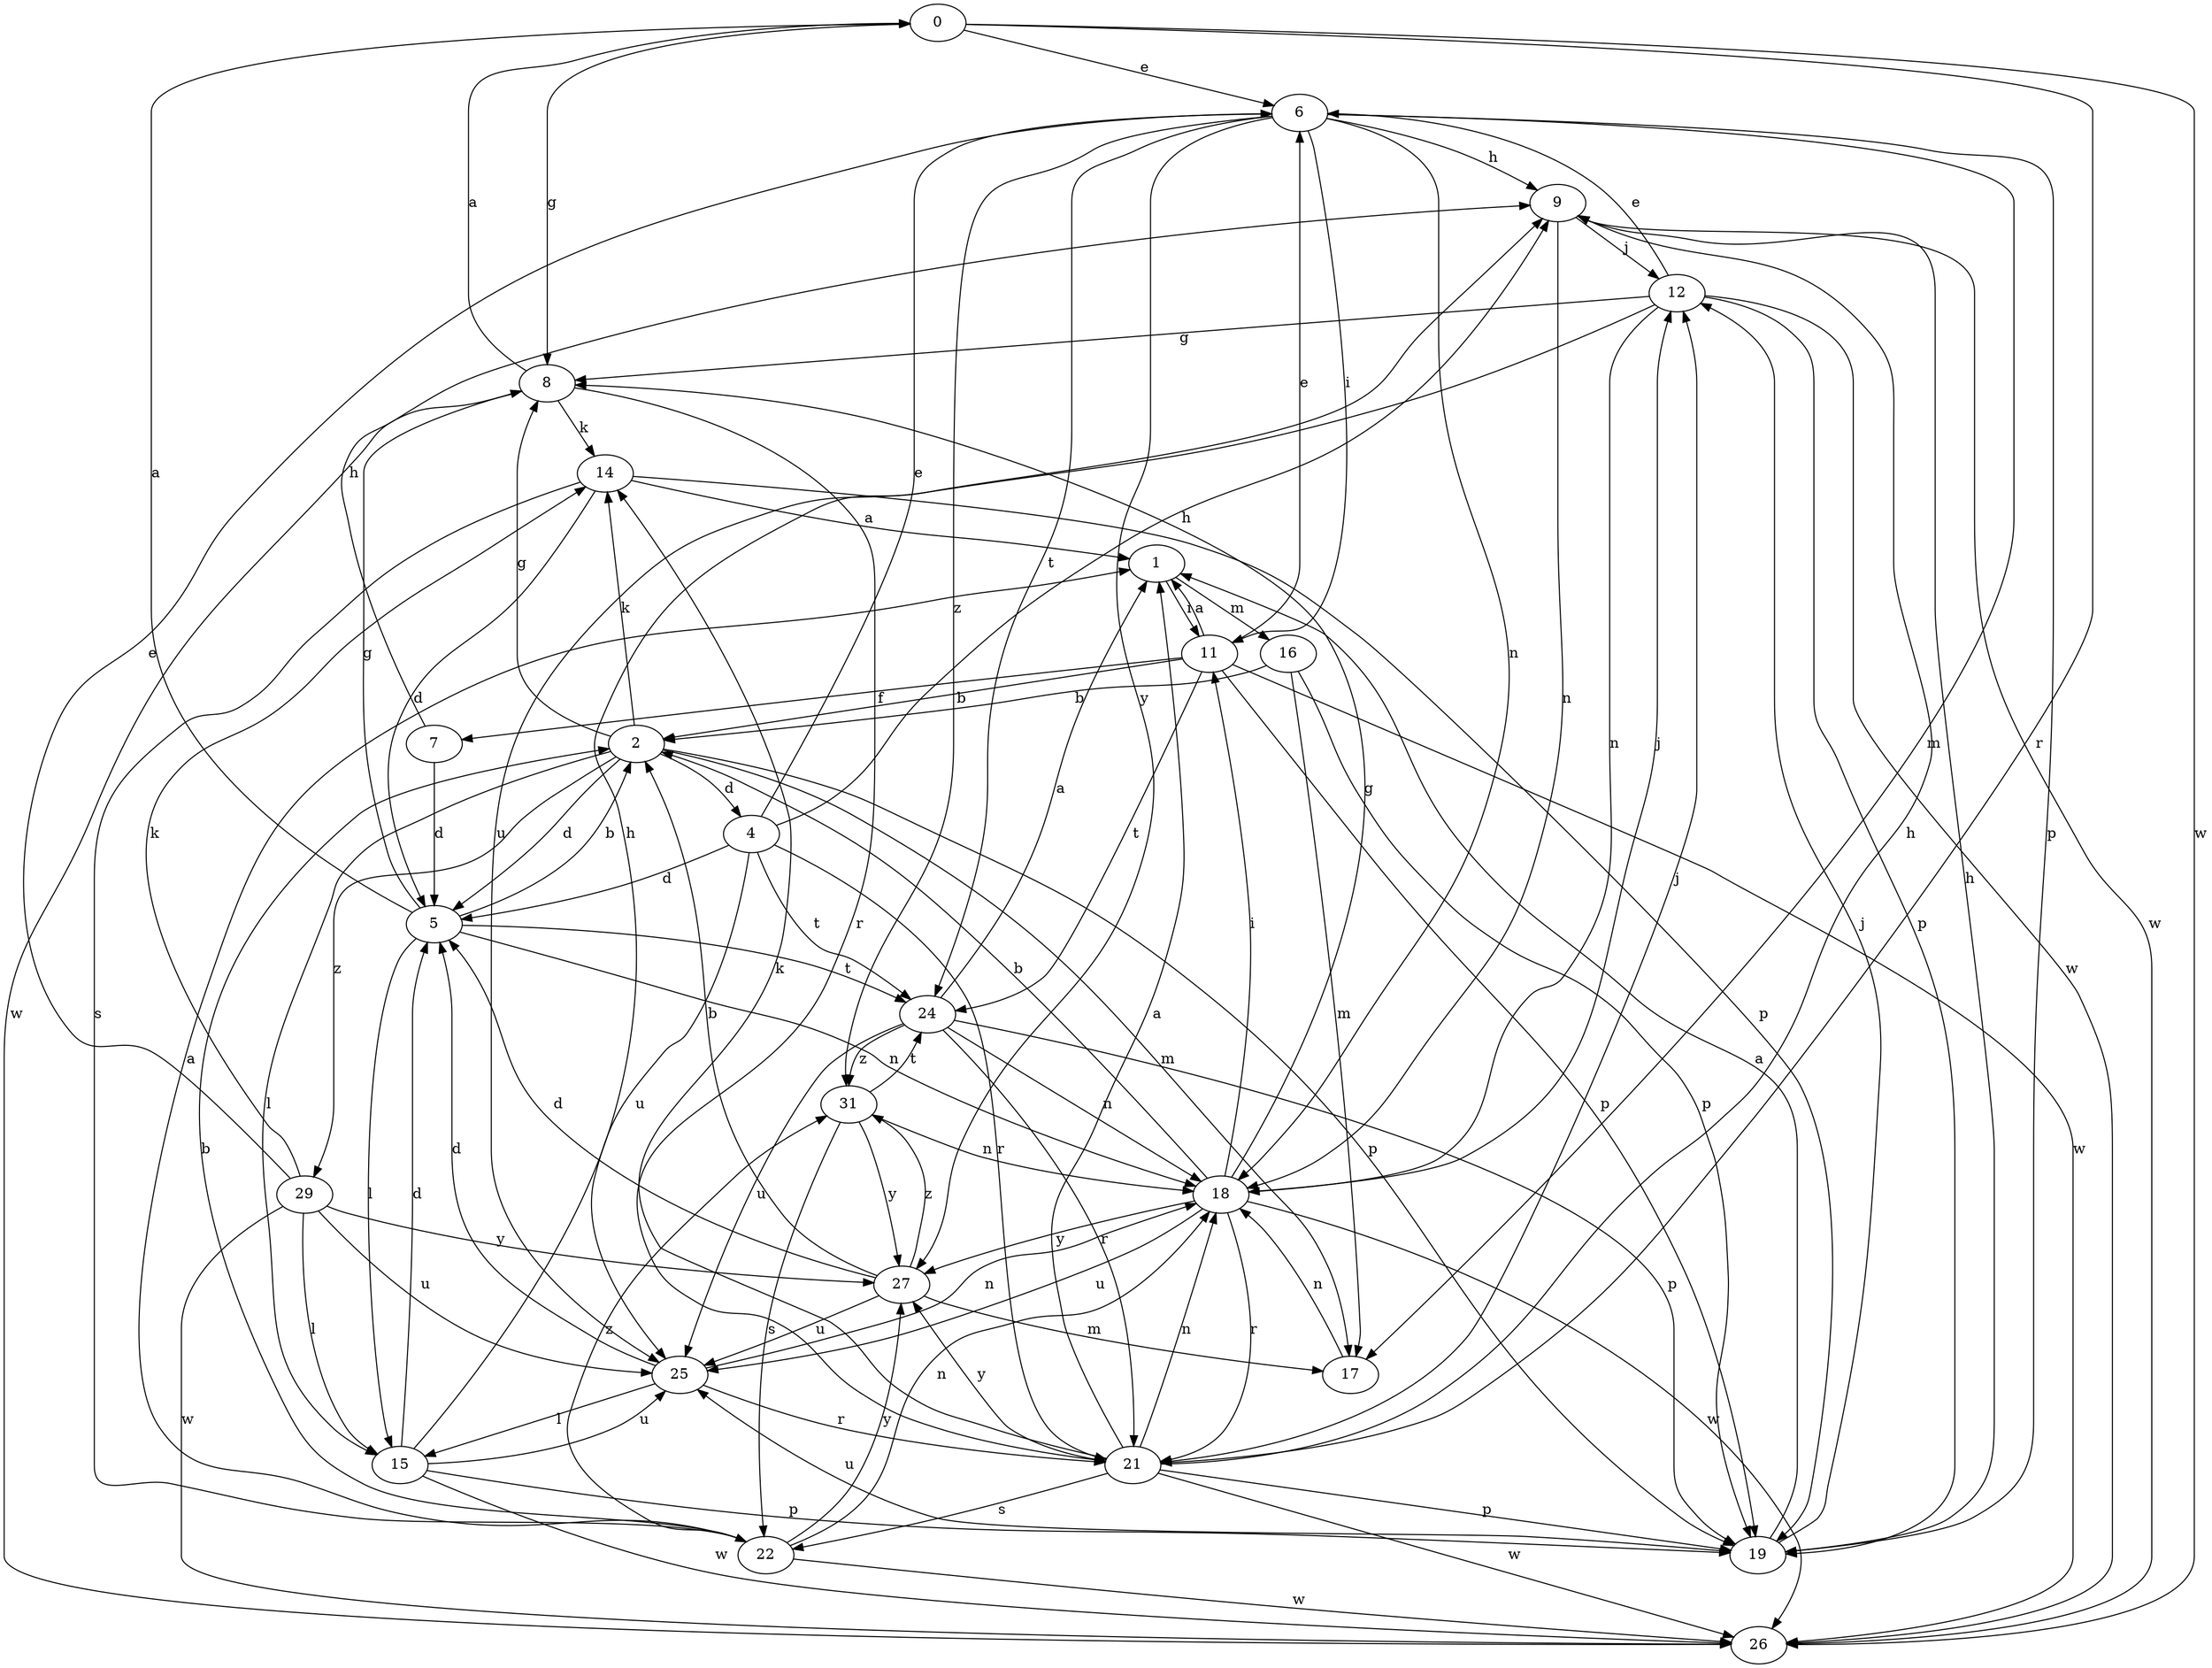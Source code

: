 strict digraph  {
0;
1;
2;
4;
5;
6;
7;
8;
9;
11;
12;
14;
15;
16;
17;
18;
19;
21;
22;
24;
25;
26;
27;
29;
31;
0 -> 6  [label=e];
0 -> 8  [label=g];
0 -> 21  [label=r];
0 -> 26  [label=w];
1 -> 11  [label=i];
1 -> 16  [label=m];
2 -> 4  [label=d];
2 -> 5  [label=d];
2 -> 8  [label=g];
2 -> 14  [label=k];
2 -> 15  [label=l];
2 -> 17  [label=m];
2 -> 19  [label=p];
2 -> 29  [label=z];
4 -> 5  [label=d];
4 -> 6  [label=e];
4 -> 9  [label=h];
4 -> 21  [label=r];
4 -> 24  [label=t];
4 -> 25  [label=u];
5 -> 0  [label=a];
5 -> 2  [label=b];
5 -> 8  [label=g];
5 -> 15  [label=l];
5 -> 18  [label=n];
5 -> 24  [label=t];
6 -> 9  [label=h];
6 -> 11  [label=i];
6 -> 17  [label=m];
6 -> 18  [label=n];
6 -> 19  [label=p];
6 -> 24  [label=t];
6 -> 27  [label=y];
6 -> 31  [label=z];
7 -> 5  [label=d];
7 -> 9  [label=h];
8 -> 0  [label=a];
8 -> 14  [label=k];
8 -> 21  [label=r];
8 -> 26  [label=w];
9 -> 12  [label=j];
9 -> 18  [label=n];
9 -> 26  [label=w];
11 -> 1  [label=a];
11 -> 2  [label=b];
11 -> 6  [label=e];
11 -> 7  [label=f];
11 -> 19  [label=p];
11 -> 24  [label=t];
11 -> 26  [label=w];
12 -> 6  [label=e];
12 -> 8  [label=g];
12 -> 18  [label=n];
12 -> 19  [label=p];
12 -> 25  [label=u];
12 -> 26  [label=w];
14 -> 1  [label=a];
14 -> 5  [label=d];
14 -> 19  [label=p];
14 -> 22  [label=s];
15 -> 5  [label=d];
15 -> 9  [label=h];
15 -> 19  [label=p];
15 -> 25  [label=u];
15 -> 26  [label=w];
16 -> 2  [label=b];
16 -> 17  [label=m];
16 -> 19  [label=p];
17 -> 18  [label=n];
18 -> 2  [label=b];
18 -> 8  [label=g];
18 -> 11  [label=i];
18 -> 12  [label=j];
18 -> 21  [label=r];
18 -> 25  [label=u];
18 -> 26  [label=w];
18 -> 27  [label=y];
19 -> 1  [label=a];
19 -> 9  [label=h];
19 -> 12  [label=j];
19 -> 25  [label=u];
21 -> 1  [label=a];
21 -> 9  [label=h];
21 -> 12  [label=j];
21 -> 14  [label=k];
21 -> 18  [label=n];
21 -> 19  [label=p];
21 -> 22  [label=s];
21 -> 26  [label=w];
21 -> 27  [label=y];
22 -> 1  [label=a];
22 -> 2  [label=b];
22 -> 18  [label=n];
22 -> 26  [label=w];
22 -> 27  [label=y];
22 -> 31  [label=z];
24 -> 1  [label=a];
24 -> 18  [label=n];
24 -> 19  [label=p];
24 -> 21  [label=r];
24 -> 25  [label=u];
24 -> 31  [label=z];
25 -> 5  [label=d];
25 -> 15  [label=l];
25 -> 18  [label=n];
25 -> 21  [label=r];
27 -> 2  [label=b];
27 -> 5  [label=d];
27 -> 17  [label=m];
27 -> 25  [label=u];
27 -> 31  [label=z];
29 -> 6  [label=e];
29 -> 14  [label=k];
29 -> 15  [label=l];
29 -> 25  [label=u];
29 -> 26  [label=w];
29 -> 27  [label=y];
31 -> 18  [label=n];
31 -> 22  [label=s];
31 -> 24  [label=t];
31 -> 27  [label=y];
}
